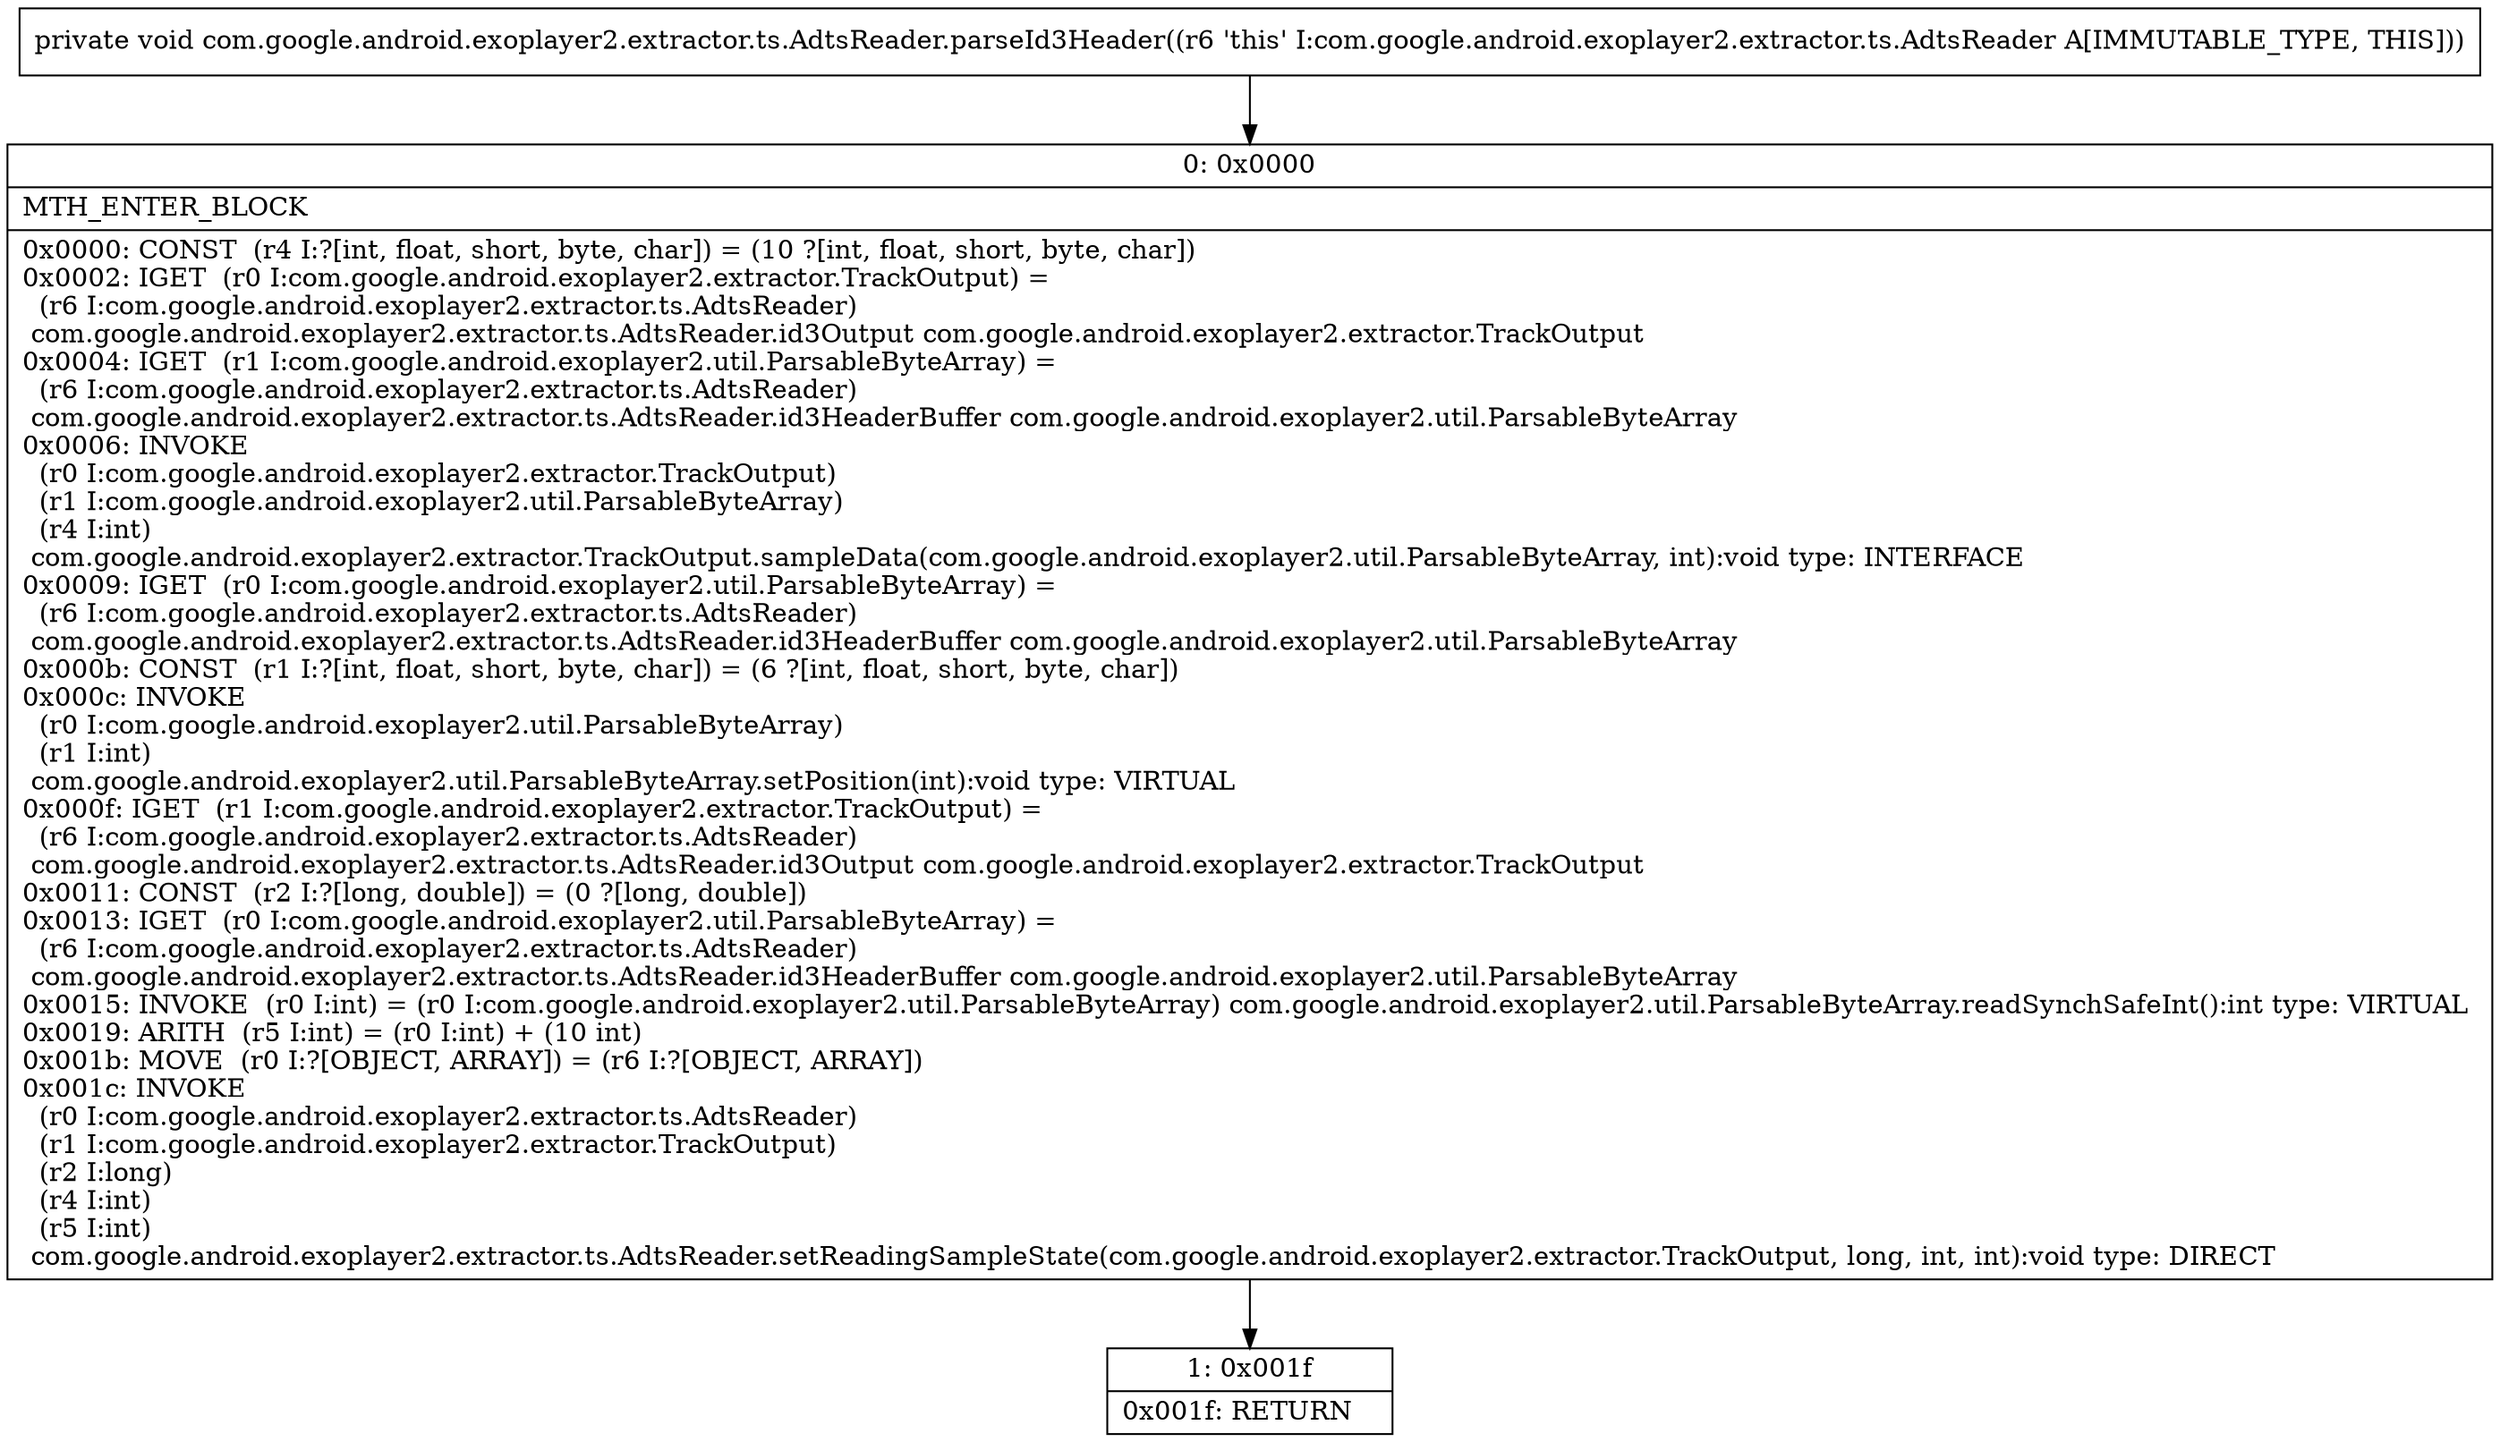 digraph "CFG forcom.google.android.exoplayer2.extractor.ts.AdtsReader.parseId3Header()V" {
Node_0 [shape=record,label="{0\:\ 0x0000|MTH_ENTER_BLOCK\l|0x0000: CONST  (r4 I:?[int, float, short, byte, char]) = (10 ?[int, float, short, byte, char]) \l0x0002: IGET  (r0 I:com.google.android.exoplayer2.extractor.TrackOutput) = \l  (r6 I:com.google.android.exoplayer2.extractor.ts.AdtsReader)\l com.google.android.exoplayer2.extractor.ts.AdtsReader.id3Output com.google.android.exoplayer2.extractor.TrackOutput \l0x0004: IGET  (r1 I:com.google.android.exoplayer2.util.ParsableByteArray) = \l  (r6 I:com.google.android.exoplayer2.extractor.ts.AdtsReader)\l com.google.android.exoplayer2.extractor.ts.AdtsReader.id3HeaderBuffer com.google.android.exoplayer2.util.ParsableByteArray \l0x0006: INVOKE  \l  (r0 I:com.google.android.exoplayer2.extractor.TrackOutput)\l  (r1 I:com.google.android.exoplayer2.util.ParsableByteArray)\l  (r4 I:int)\l com.google.android.exoplayer2.extractor.TrackOutput.sampleData(com.google.android.exoplayer2.util.ParsableByteArray, int):void type: INTERFACE \l0x0009: IGET  (r0 I:com.google.android.exoplayer2.util.ParsableByteArray) = \l  (r6 I:com.google.android.exoplayer2.extractor.ts.AdtsReader)\l com.google.android.exoplayer2.extractor.ts.AdtsReader.id3HeaderBuffer com.google.android.exoplayer2.util.ParsableByteArray \l0x000b: CONST  (r1 I:?[int, float, short, byte, char]) = (6 ?[int, float, short, byte, char]) \l0x000c: INVOKE  \l  (r0 I:com.google.android.exoplayer2.util.ParsableByteArray)\l  (r1 I:int)\l com.google.android.exoplayer2.util.ParsableByteArray.setPosition(int):void type: VIRTUAL \l0x000f: IGET  (r1 I:com.google.android.exoplayer2.extractor.TrackOutput) = \l  (r6 I:com.google.android.exoplayer2.extractor.ts.AdtsReader)\l com.google.android.exoplayer2.extractor.ts.AdtsReader.id3Output com.google.android.exoplayer2.extractor.TrackOutput \l0x0011: CONST  (r2 I:?[long, double]) = (0 ?[long, double]) \l0x0013: IGET  (r0 I:com.google.android.exoplayer2.util.ParsableByteArray) = \l  (r6 I:com.google.android.exoplayer2.extractor.ts.AdtsReader)\l com.google.android.exoplayer2.extractor.ts.AdtsReader.id3HeaderBuffer com.google.android.exoplayer2.util.ParsableByteArray \l0x0015: INVOKE  (r0 I:int) = (r0 I:com.google.android.exoplayer2.util.ParsableByteArray) com.google.android.exoplayer2.util.ParsableByteArray.readSynchSafeInt():int type: VIRTUAL \l0x0019: ARITH  (r5 I:int) = (r0 I:int) + (10 int) \l0x001b: MOVE  (r0 I:?[OBJECT, ARRAY]) = (r6 I:?[OBJECT, ARRAY]) \l0x001c: INVOKE  \l  (r0 I:com.google.android.exoplayer2.extractor.ts.AdtsReader)\l  (r1 I:com.google.android.exoplayer2.extractor.TrackOutput)\l  (r2 I:long)\l  (r4 I:int)\l  (r5 I:int)\l com.google.android.exoplayer2.extractor.ts.AdtsReader.setReadingSampleState(com.google.android.exoplayer2.extractor.TrackOutput, long, int, int):void type: DIRECT \l}"];
Node_1 [shape=record,label="{1\:\ 0x001f|0x001f: RETURN   \l}"];
MethodNode[shape=record,label="{private void com.google.android.exoplayer2.extractor.ts.AdtsReader.parseId3Header((r6 'this' I:com.google.android.exoplayer2.extractor.ts.AdtsReader A[IMMUTABLE_TYPE, THIS])) }"];
MethodNode -> Node_0;
Node_0 -> Node_1;
}


